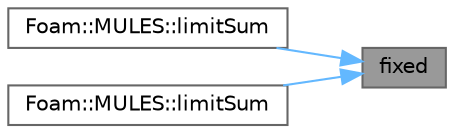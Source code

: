 digraph "fixed"
{
 // LATEX_PDF_SIZE
  bgcolor="transparent";
  edge [fontname=Helvetica,fontsize=10,labelfontname=Helvetica,labelfontsize=10];
  node [fontname=Helvetica,fontsize=10,shape=box,height=0.2,width=0.4];
  rankdir="RL";
  Node1 [id="Node000001",label="fixed",height=0.2,width=0.4,color="gray40", fillcolor="grey60", style="filled", fontcolor="black",tooltip=" "];
  Node1 -> Node2 [id="edge1_Node000001_Node000002",dir="back",color="steelblue1",style="solid",tooltip=" "];
  Node2 [id="Node000002",label="Foam::MULES::limitSum",height=0.2,width=0.4,color="grey40", fillcolor="white", style="filled",URL="$namespaceFoam_1_1MULES.html#a25814ac88176fe3afac0fa3eb2a1f90c",tooltip=" "];
  Node1 -> Node3 [id="edge2_Node000001_Node000003",dir="back",color="steelblue1",style="solid",tooltip=" "];
  Node3 [id="Node000003",label="Foam::MULES::limitSum",height=0.2,width=0.4,color="grey40", fillcolor="white", style="filled",URL="$namespaceFoam_1_1MULES.html#a108da011c64c47c3247e56b83467ac34",tooltip=" "];
}
